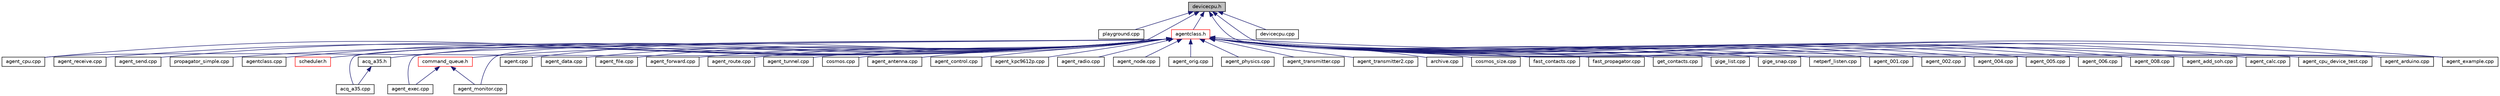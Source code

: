 digraph "devicecpu.h"
{
 // INTERACTIVE_SVG=YES
  edge [fontname="Helvetica",fontsize="10",labelfontname="Helvetica",labelfontsize="10"];
  node [fontname="Helvetica",fontsize="10",shape=record];
  Node29 [label="devicecpu.h",height=0.2,width=0.4,color="black", fillcolor="grey75", style="filled", fontcolor="black"];
  Node29 -> Node30 [dir="back",color="midnightblue",fontsize="10",style="solid",fontname="Helvetica"];
  Node30 [label="playground.cpp",height=0.2,width=0.4,color="black", fillcolor="white", style="filled",URL="$playground_8cpp.html"];
  Node29 -> Node31 [dir="back",color="midnightblue",fontsize="10",style="solid",fontname="Helvetica"];
  Node31 [label="agentclass.h",height=0.2,width=0.4,color="red", fillcolor="white", style="filled",URL="$agentclass_8h.html",tooltip="Agent Server and Client header file. "];
  Node31 -> Node32 [dir="back",color="midnightblue",fontsize="10",style="solid",fontname="Helvetica"];
  Node32 [label="agent_001.cpp",height=0.2,width=0.4,color="black", fillcolor="white", style="filled",URL="$agent__001_8cpp.html"];
  Node31 -> Node33 [dir="back",color="midnightblue",fontsize="10",style="solid",fontname="Helvetica"];
  Node33 [label="agent_002.cpp",height=0.2,width=0.4,color="black", fillcolor="white", style="filled",URL="$agent__002_8cpp.html"];
  Node31 -> Node34 [dir="back",color="midnightblue",fontsize="10",style="solid",fontname="Helvetica"];
  Node34 [label="agent_004.cpp",height=0.2,width=0.4,color="black", fillcolor="white", style="filled",URL="$agent__004_8cpp.html"];
  Node31 -> Node35 [dir="back",color="midnightblue",fontsize="10",style="solid",fontname="Helvetica"];
  Node35 [label="agent_005.cpp",height=0.2,width=0.4,color="black", fillcolor="white", style="filled",URL="$agent__005_8cpp.html"];
  Node31 -> Node36 [dir="back",color="midnightblue",fontsize="10",style="solid",fontname="Helvetica"];
  Node36 [label="agent_006.cpp",height=0.2,width=0.4,color="black", fillcolor="white", style="filled",URL="$agent__006_8cpp.html"];
  Node31 -> Node37 [dir="back",color="midnightblue",fontsize="10",style="solid",fontname="Helvetica"];
  Node37 [label="agent_008.cpp",height=0.2,width=0.4,color="black", fillcolor="white", style="filled",URL="$agent__008_8cpp.html"];
  Node31 -> Node38 [dir="back",color="midnightblue",fontsize="10",style="solid",fontname="Helvetica"];
  Node38 [label="agent_add_soh.cpp",height=0.2,width=0.4,color="black", fillcolor="white", style="filled",URL="$agent__add__soh_8cpp.html"];
  Node31 -> Node39 [dir="back",color="midnightblue",fontsize="10",style="solid",fontname="Helvetica"];
  Node39 [label="agent_calc.cpp",height=0.2,width=0.4,color="black", fillcolor="white", style="filled",URL="$agent__calc_8cpp.html",tooltip="Demonstration calculator Agent. "];
  Node31 -> Node40 [dir="back",color="midnightblue",fontsize="10",style="solid",fontname="Helvetica"];
  Node40 [label="agent_cpu_device_test.cpp",height=0.2,width=0.4,color="black", fillcolor="white", style="filled",URL="$agent__cpu__device__test_8cpp.html"];
  Node31 -> Node41 [dir="back",color="midnightblue",fontsize="10",style="solid",fontname="Helvetica"];
  Node41 [label="agent_receive.cpp",height=0.2,width=0.4,color="black", fillcolor="white", style="filled",URL="$agent__receive_8cpp.html"];
  Node31 -> Node42 [dir="back",color="midnightblue",fontsize="10",style="solid",fontname="Helvetica"];
  Node42 [label="agent_send.cpp",height=0.2,width=0.4,color="black", fillcolor="white", style="filled",URL="$agent__send_8cpp.html"];
  Node31 -> Node43 [dir="back",color="midnightblue",fontsize="10",style="solid",fontname="Helvetica"];
  Node43 [label="propagator_simple.cpp",height=0.2,width=0.4,color="black", fillcolor="white", style="filled",URL="$propagator__simple_8cpp.html"];
  Node31 -> Node44 [dir="back",color="midnightblue",fontsize="10",style="solid",fontname="Helvetica"];
  Node44 [label="agentclass.cpp",height=0.2,width=0.4,color="black", fillcolor="white", style="filled",URL="$agentclass_8cpp.html",tooltip="Agent support functions. "];
  Node31 -> Node45 [dir="back",color="midnightblue",fontsize="10",style="solid",fontname="Helvetica"];
  Node45 [label="scheduler.h",height=0.2,width=0.4,color="red", fillcolor="white", style="filled",URL="$scheduler_8h.html",tooltip="Scheduler Class. "];
  Node31 -> Node48 [dir="back",color="midnightblue",fontsize="10",style="solid",fontname="Helvetica"];
  Node48 [label="acq_a35.cpp",height=0.2,width=0.4,color="black", fillcolor="white", style="filled",URL="$acq__a35_8cpp.html"];
  Node31 -> Node49 [dir="back",color="midnightblue",fontsize="10",style="solid",fontname="Helvetica"];
  Node49 [label="acq_a35.h",height=0.2,width=0.4,color="black", fillcolor="white", style="filled",URL="$acq__a35_8h.html"];
  Node49 -> Node48 [dir="back",color="midnightblue",fontsize="10",style="solid",fontname="Helvetica"];
  Node31 -> Node50 [dir="back",color="midnightblue",fontsize="10",style="solid",fontname="Helvetica"];
  Node50 [label="command_queue.h",height=0.2,width=0.4,color="red", fillcolor="white", style="filled",URL="$command__queue_8h.html",tooltip="Command Queue Class. "];
  Node50 -> Node52 [dir="back",color="midnightblue",fontsize="10",style="solid",fontname="Helvetica"];
  Node52 [label="agent_exec.cpp",height=0.2,width=0.4,color="black", fillcolor="white", style="filled",URL="$agent__exec_8cpp.html",tooltip="Executive Agent source file. "];
  Node50 -> Node53 [dir="back",color="midnightblue",fontsize="10",style="solid",fontname="Helvetica"];
  Node53 [label="agent_monitor.cpp",height=0.2,width=0.4,color="black", fillcolor="white", style="filled",URL="$agent__monitor_8cpp.html"];
  Node31 -> Node54 [dir="back",color="midnightblue",fontsize="10",style="solid",fontname="Helvetica"];
  Node54 [label="agent.cpp",height=0.2,width=0.4,color="black", fillcolor="white", style="filled",URL="$agent_8cpp.html",tooltip="Agent control program source. "];
  Node31 -> Node55 [dir="back",color="midnightblue",fontsize="10",style="solid",fontname="Helvetica"];
  Node55 [label="agent_cpu.cpp",height=0.2,width=0.4,color="black", fillcolor="white", style="filled",URL="$agent__cpu_8cpp.html"];
  Node31 -> Node56 [dir="back",color="midnightblue",fontsize="10",style="solid",fontname="Helvetica"];
  Node56 [label="agent_data.cpp",height=0.2,width=0.4,color="black", fillcolor="white", style="filled",URL="$agent__data_8cpp.html"];
  Node31 -> Node52 [dir="back",color="midnightblue",fontsize="10",style="solid",fontname="Helvetica"];
  Node31 -> Node57 [dir="back",color="midnightblue",fontsize="10",style="solid",fontname="Helvetica"];
  Node57 [label="agent_file.cpp",height=0.2,width=0.4,color="black", fillcolor="white", style="filled",URL="$agent__file_8cpp.html",tooltip="File Transfer Agent source file. "];
  Node31 -> Node58 [dir="back",color="midnightblue",fontsize="10",style="solid",fontname="Helvetica"];
  Node58 [label="agent_forward.cpp",height=0.2,width=0.4,color="black", fillcolor="white", style="filled",URL="$agent__forward_8cpp.html"];
  Node31 -> Node53 [dir="back",color="midnightblue",fontsize="10",style="solid",fontname="Helvetica"];
  Node31 -> Node59 [dir="back",color="midnightblue",fontsize="10",style="solid",fontname="Helvetica"];
  Node59 [label="agent_route.cpp",height=0.2,width=0.4,color="black", fillcolor="white", style="filled",URL="$agent__route_8cpp.html"];
  Node31 -> Node60 [dir="back",color="midnightblue",fontsize="10",style="solid",fontname="Helvetica"];
  Node60 [label="agent_tunnel.cpp",height=0.2,width=0.4,color="black", fillcolor="white", style="filled",URL="$agent__tunnel_8cpp.html"];
  Node31 -> Node61 [dir="back",color="midnightblue",fontsize="10",style="solid",fontname="Helvetica"];
  Node61 [label="cosmos.cpp",height=0.2,width=0.4,color="black", fillcolor="white", style="filled",URL="$cosmos_8cpp.html"];
  Node31 -> Node62 [dir="back",color="midnightblue",fontsize="10",style="solid",fontname="Helvetica"];
  Node62 [label="agent_antenna.cpp",height=0.2,width=0.4,color="black", fillcolor="white", style="filled",URL="$agent__antenna_8cpp.html",tooltip="Agent Antenna for Satellite Ground Station. "];
  Node31 -> Node63 [dir="back",color="midnightblue",fontsize="10",style="solid",fontname="Helvetica"];
  Node63 [label="agent_control.cpp",height=0.2,width=0.4,color="black", fillcolor="white", style="filled",URL="$agent__control_8cpp.html",tooltip="Agent Control for Satellite Ground Station. "];
  Node31 -> Node64 [dir="back",color="midnightblue",fontsize="10",style="solid",fontname="Helvetica"];
  Node64 [label="agent_kpc9612p.cpp",height=0.2,width=0.4,color="black", fillcolor="white", style="filled",URL="$agent__kpc9612p_8cpp.html"];
  Node31 -> Node65 [dir="back",color="midnightblue",fontsize="10",style="solid",fontname="Helvetica"];
  Node65 [label="agent_radio.cpp",height=0.2,width=0.4,color="black", fillcolor="white", style="filled",URL="$agent__radio_8cpp.html",tooltip="Agent Radio for Satellite Ground Station. "];
  Node31 -> Node66 [dir="back",color="midnightblue",fontsize="10",style="solid",fontname="Helvetica"];
  Node66 [label="agent_arduino.cpp",height=0.2,width=0.4,color="black", fillcolor="white", style="filled",URL="$agent__arduino_8cpp.html"];
  Node31 -> Node67 [dir="back",color="midnightblue",fontsize="10",style="solid",fontname="Helvetica"];
  Node67 [label="agent_example.cpp",height=0.2,width=0.4,color="black", fillcolor="white", style="filled",URL="$agent__example_8cpp.html"];
  Node31 -> Node68 [dir="back",color="midnightblue",fontsize="10",style="solid",fontname="Helvetica"];
  Node68 [label="agent_node.cpp",height=0.2,width=0.4,color="black", fillcolor="white", style="filled",URL="$agent__node_8cpp.html"];
  Node31 -> Node69 [dir="back",color="midnightblue",fontsize="10",style="solid",fontname="Helvetica"];
  Node69 [label="agent_orig.cpp",height=0.2,width=0.4,color="black", fillcolor="white", style="filled",URL="$agent__orig_8cpp.html"];
  Node31 -> Node70 [dir="back",color="midnightblue",fontsize="10",style="solid",fontname="Helvetica"];
  Node70 [label="agent_physics.cpp",height=0.2,width=0.4,color="black", fillcolor="white", style="filled",URL="$agent__physics_8cpp.html"];
  Node31 -> Node71 [dir="back",color="midnightblue",fontsize="10",style="solid",fontname="Helvetica"];
  Node71 [label="agent_transmitter.cpp",height=0.2,width=0.4,color="black", fillcolor="white", style="filled",URL="$agent__transmitter_8cpp.html"];
  Node31 -> Node72 [dir="back",color="midnightblue",fontsize="10",style="solid",fontname="Helvetica"];
  Node72 [label="agent_transmitter2.cpp",height=0.2,width=0.4,color="black", fillcolor="white", style="filled",URL="$agent__transmitter2_8cpp.html"];
  Node31 -> Node73 [dir="back",color="midnightblue",fontsize="10",style="solid",fontname="Helvetica"];
  Node73 [label="archive.cpp",height=0.2,width=0.4,color="black", fillcolor="white", style="filled",URL="$archive_8cpp.html"];
  Node31 -> Node74 [dir="back",color="midnightblue",fontsize="10",style="solid",fontname="Helvetica"];
  Node74 [label="cosmos_size.cpp",height=0.2,width=0.4,color="black", fillcolor="white", style="filled",URL="$cosmos__size_8cpp.html"];
  Node31 -> Node75 [dir="back",color="midnightblue",fontsize="10",style="solid",fontname="Helvetica"];
  Node75 [label="fast_contacts.cpp",height=0.2,width=0.4,color="black", fillcolor="white", style="filled",URL="$fast__contacts_8cpp.html"];
  Node31 -> Node76 [dir="back",color="midnightblue",fontsize="10",style="solid",fontname="Helvetica"];
  Node76 [label="fast_propagator.cpp",height=0.2,width=0.4,color="black", fillcolor="white", style="filled",URL="$fast__propagator_8cpp.html"];
  Node31 -> Node77 [dir="back",color="midnightblue",fontsize="10",style="solid",fontname="Helvetica"];
  Node77 [label="get_contacts.cpp",height=0.2,width=0.4,color="black", fillcolor="white", style="filled",URL="$get__contacts_8cpp.html"];
  Node31 -> Node78 [dir="back",color="midnightblue",fontsize="10",style="solid",fontname="Helvetica"];
  Node78 [label="gige_list.cpp",height=0.2,width=0.4,color="black", fillcolor="white", style="filled",URL="$gige__list_8cpp.html"];
  Node31 -> Node79 [dir="back",color="midnightblue",fontsize="10",style="solid",fontname="Helvetica"];
  Node79 [label="gige_snap.cpp",height=0.2,width=0.4,color="black", fillcolor="white", style="filled",URL="$gige__snap_8cpp.html"];
  Node31 -> Node80 [dir="back",color="midnightblue",fontsize="10",style="solid",fontname="Helvetica"];
  Node80 [label="netperf_listen.cpp",height=0.2,width=0.4,color="black", fillcolor="white", style="filled",URL="$netperf__listen_8cpp.html"];
  Node29 -> Node85 [dir="back",color="midnightblue",fontsize="10",style="solid",fontname="Helvetica"];
  Node85 [label="devicecpu.cpp",height=0.2,width=0.4,color="black", fillcolor="white", style="filled",URL="$devicecpu_8cpp.html"];
  Node29 -> Node55 [dir="back",color="midnightblue",fontsize="10",style="solid",fontname="Helvetica"];
  Node29 -> Node66 [dir="back",color="midnightblue",fontsize="10",style="solid",fontname="Helvetica"];
  Node29 -> Node67 [dir="back",color="midnightblue",fontsize="10",style="solid",fontname="Helvetica"];
}
